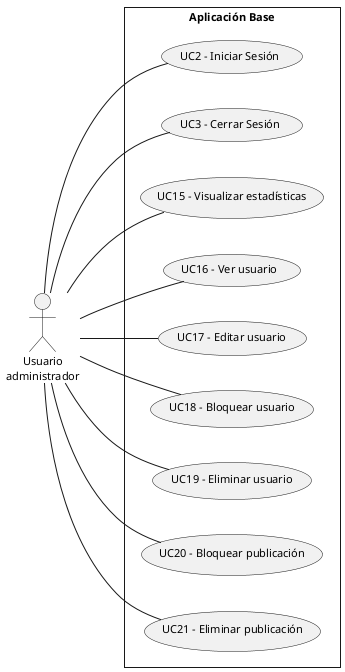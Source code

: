 @startuml baseApp
skinparam style strictuml
left to right direction
skinparam defaultTextAlignment center
skinparam defaultFontSize 11

actor "Usuario\nadministrador" as Admin

rectangle "Aplicación Base" {
    usecase "UC2 - Iniciar Sesión" as UC2
    usecase "UC3 - Cerrar Sesión" as UC3
    usecase "UC15 - Visualizar estadísticas" as UC15
    usecase "UC16 - Ver usuario" as UC16
    usecase "UC17 - Editar usuario" as UC17
    usecase "UC18 - Bloquear usuario" as UC18
    usecase "UC19 - Eliminar usuario" as UC19
    usecase "UC20 - Bloquear publicación" as UC20
    usecase "UC21 - Eliminar publicación" as UC21
    ' usecase "UC22 - Buscar usuario" as UC22
}

Admin -- UC2
Admin -- UC3
Admin -- UC15
Admin -- UC16
Admin -- UC17
Admin -- UC18
Admin -- UC19
Admin -- UC20
Admin -- UC21
' Admin -- UC22
@enduml
